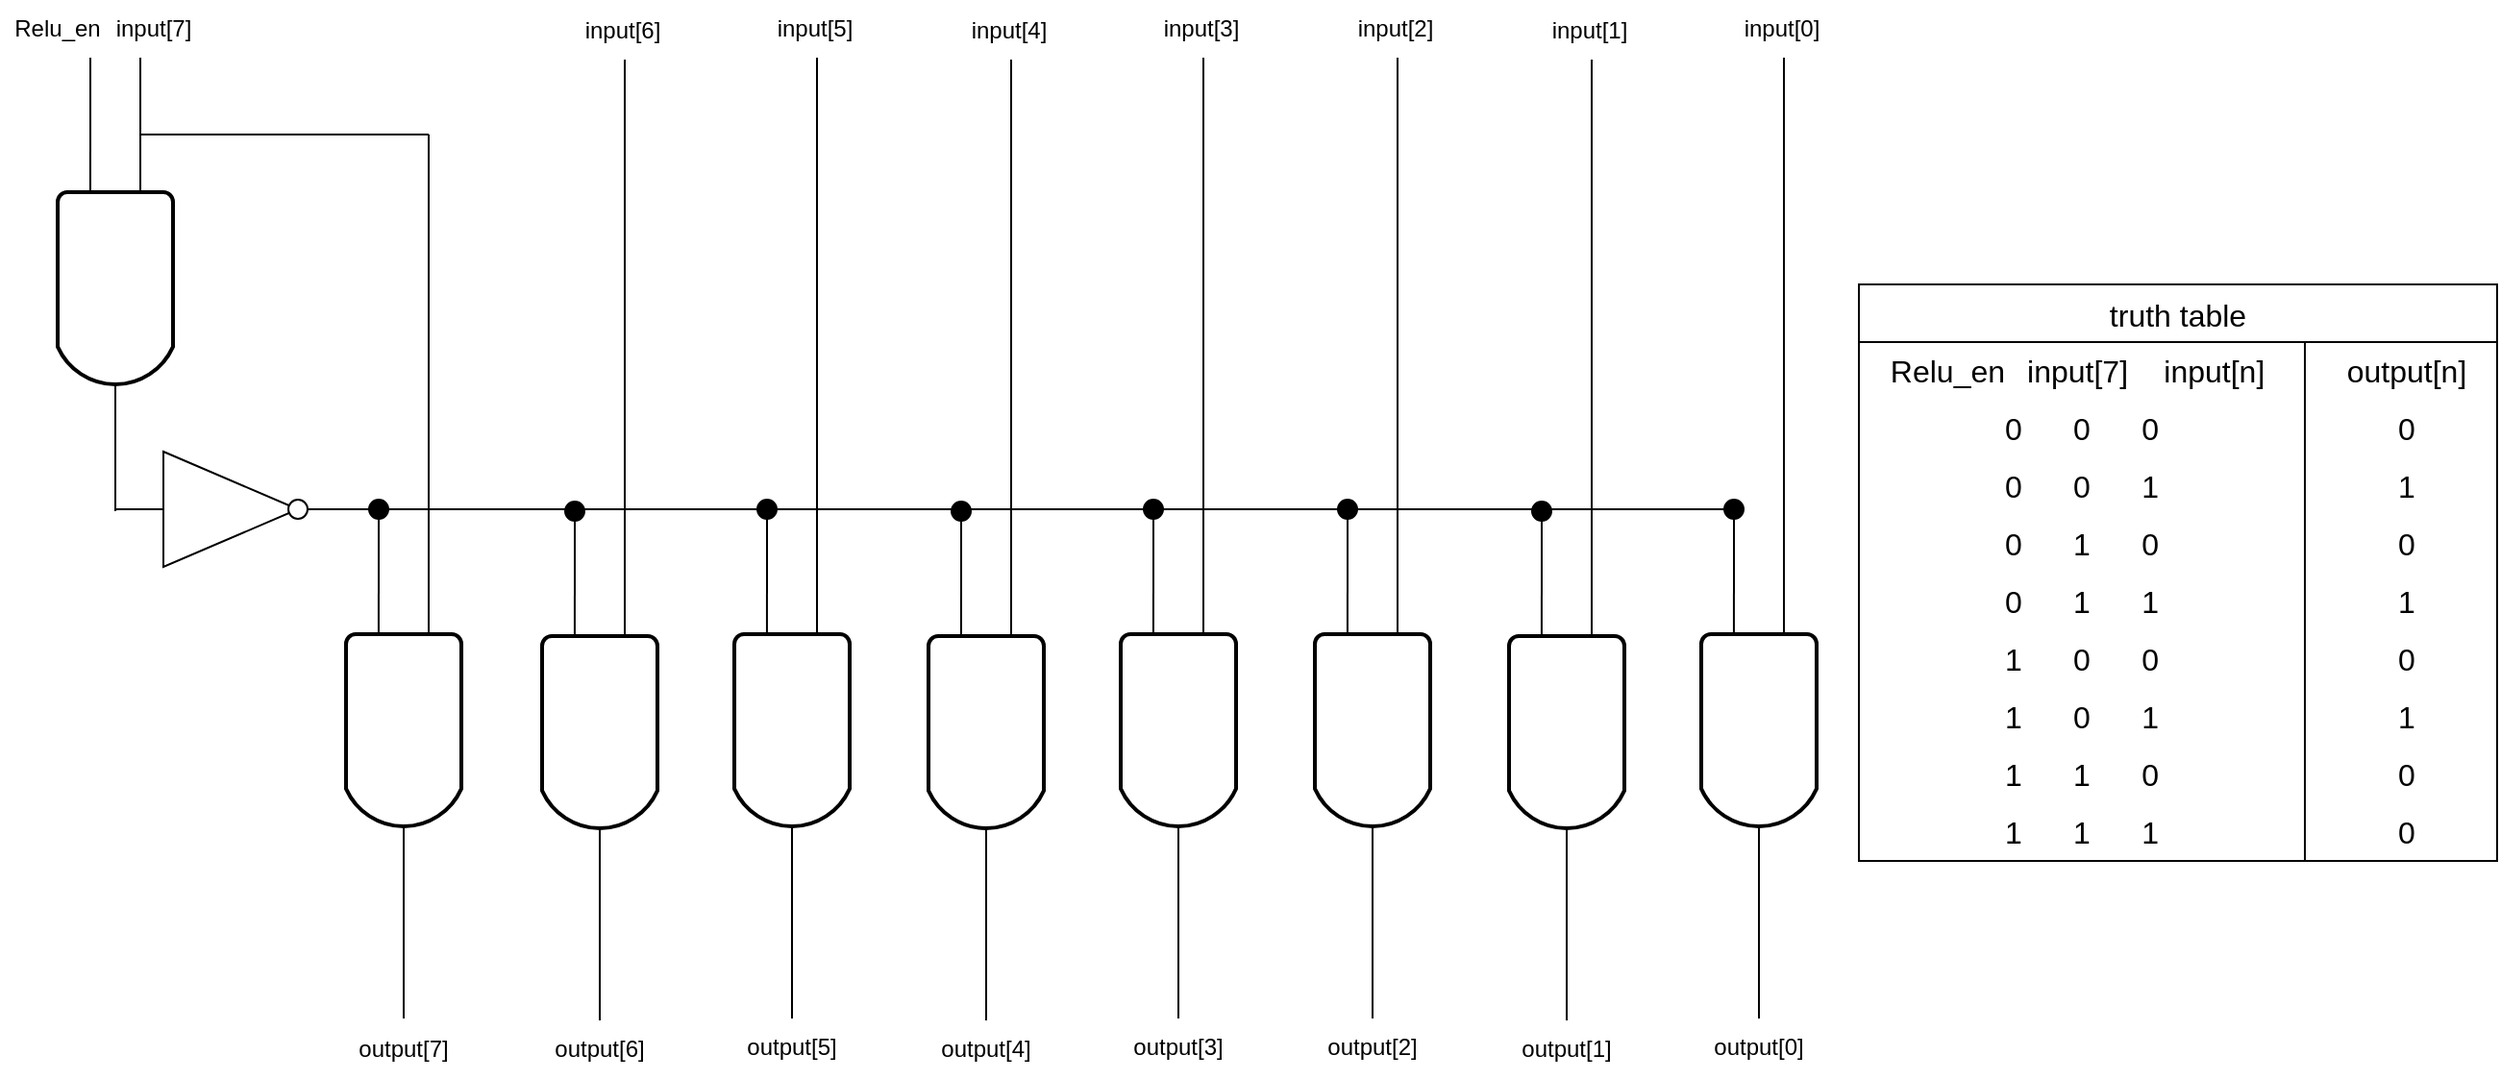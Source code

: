 <mxfile version="21.5.2" type="device">
  <diagram name="페이지-1" id="vsK-mEs-69w2OT6HwTmM">
    <mxGraphModel dx="842" dy="444" grid="0" gridSize="10" guides="1" tooltips="1" connect="1" arrows="1" fold="1" page="0" pageScale="1" pageWidth="827" pageHeight="1169" math="0" shadow="0">
      <root>
        <mxCell id="0" />
        <mxCell id="1" parent="0" />
        <mxCell id="g85fiYR9sdugYiEXPNZ6-1" value="" style="strokeWidth=2;html=1;shape=mxgraph.flowchart.delay;whiteSpace=wrap;rotation=90;align=center;" vertex="1" parent="1">
          <mxGeometry x="200" y="310" width="100" height="60" as="geometry" />
        </mxCell>
        <mxCell id="g85fiYR9sdugYiEXPNZ6-2" value="" style="endArrow=none;html=1;rounded=0;exitX=0;exitY=0.717;exitDx=0;exitDy=0;exitPerimeter=0;align=center;" edge="1" parent="1" source="g85fiYR9sdugYiEXPNZ6-1">
          <mxGeometry width="50" height="50" relative="1" as="geometry">
            <mxPoint x="390" y="360" as="sourcePoint" />
            <mxPoint x="237" y="220" as="targetPoint" />
          </mxGeometry>
        </mxCell>
        <mxCell id="g85fiYR9sdugYiEXPNZ6-3" value="" style="endArrow=none;html=1;rounded=0;exitX=0;exitY=0.717;exitDx=0;exitDy=0;exitPerimeter=0;align=center;" edge="1" parent="1">
          <mxGeometry width="50" height="50" relative="1" as="geometry">
            <mxPoint x="263" y="290" as="sourcePoint" />
            <mxPoint x="263" y="220" as="targetPoint" />
          </mxGeometry>
        </mxCell>
        <mxCell id="g85fiYR9sdugYiEXPNZ6-4" value="Relu_en" style="text;html=1;strokeColor=none;fillColor=none;align=center;verticalAlign=middle;whiteSpace=wrap;rounded=0;" vertex="1" parent="1">
          <mxGeometry x="190" y="190" width="60" height="30" as="geometry" />
        </mxCell>
        <mxCell id="g85fiYR9sdugYiEXPNZ6-5" value="input[7]" style="text;html=1;strokeColor=none;fillColor=none;align=center;verticalAlign=middle;whiteSpace=wrap;rounded=0;" vertex="1" parent="1">
          <mxGeometry x="240" y="190" width="60" height="30" as="geometry" />
        </mxCell>
        <mxCell id="g85fiYR9sdugYiEXPNZ6-7" value="" style="endArrow=none;html=1;rounded=0;entryX=1;entryY=0.5;entryDx=0;entryDy=0;entryPerimeter=0;movable=1;resizable=1;rotatable=1;deletable=1;editable=1;locked=0;connectable=1;align=center;" edge="1" parent="1" target="g85fiYR9sdugYiEXPNZ6-1">
          <mxGeometry width="50" height="50" relative="1" as="geometry">
            <mxPoint x="250" y="456" as="sourcePoint" />
            <mxPoint x="250" y="396" as="targetPoint" />
          </mxGeometry>
        </mxCell>
        <mxCell id="g85fiYR9sdugYiEXPNZ6-8" value="" style="verticalLabelPosition=bottom;verticalAlign=top;html=1;shape=mxgraph.basic.acute_triangle;dx=0.5;rotation=90;align=center;" vertex="1" parent="1">
          <mxGeometry x="280" y="420" width="60" height="70" as="geometry" />
        </mxCell>
        <mxCell id="g85fiYR9sdugYiEXPNZ6-11" value="" style="endArrow=none;html=1;rounded=0;exitX=0.5;exitY=1;exitDx=0;exitDy=0;exitPerimeter=0;align=center;" edge="1" parent="1" source="g85fiYR9sdugYiEXPNZ6-8">
          <mxGeometry width="50" height="50" relative="1" as="geometry">
            <mxPoint x="390" y="460" as="sourcePoint" />
            <mxPoint x="250" y="455" as="targetPoint" />
          </mxGeometry>
        </mxCell>
        <mxCell id="g85fiYR9sdugYiEXPNZ6-12" value="" style="ellipse;whiteSpace=wrap;html=1;aspect=fixed;align=center;" vertex="1" parent="1">
          <mxGeometry x="340" y="450" width="10" height="10" as="geometry" />
        </mxCell>
        <mxCell id="g85fiYR9sdugYiEXPNZ6-13" value="" style="endArrow=none;html=1;rounded=0;exitX=1;exitY=0.5;exitDx=0;exitDy=0;entryX=0;entryY=0.5;entryDx=0;entryDy=0;align=center;" edge="1" parent="1" source="g85fiYR9sdugYiEXPNZ6-12" target="g85fiYR9sdugYiEXPNZ6-60">
          <mxGeometry width="50" height="50" relative="1" as="geometry">
            <mxPoint x="390" y="460" as="sourcePoint" />
            <mxPoint x="810" y="455" as="targetPoint" />
          </mxGeometry>
        </mxCell>
        <mxCell id="g85fiYR9sdugYiEXPNZ6-14" value="" style="strokeWidth=2;html=1;shape=mxgraph.flowchart.delay;whiteSpace=wrap;rotation=90;align=center;" vertex="1" parent="1">
          <mxGeometry x="350" y="540" width="100" height="60" as="geometry" />
        </mxCell>
        <mxCell id="g85fiYR9sdugYiEXPNZ6-15" value="" style="endArrow=none;html=1;rounded=0;exitX=0;exitY=0.717;exitDx=0;exitDy=0;exitPerimeter=0;align=center;" edge="1" parent="1" source="g85fiYR9sdugYiEXPNZ6-14">
          <mxGeometry width="50" height="50" relative="1" as="geometry">
            <mxPoint x="540" y="590" as="sourcePoint" />
            <mxPoint x="387" y="450" as="targetPoint" />
          </mxGeometry>
        </mxCell>
        <mxCell id="g85fiYR9sdugYiEXPNZ6-16" value="" style="endArrow=none;html=1;rounded=0;exitX=0;exitY=0.717;exitDx=0;exitDy=0;exitPerimeter=0;align=center;" edge="1" parent="1">
          <mxGeometry width="50" height="50" relative="1" as="geometry">
            <mxPoint x="413" y="520" as="sourcePoint" />
            <mxPoint x="413" y="260" as="targetPoint" />
          </mxGeometry>
        </mxCell>
        <mxCell id="g85fiYR9sdugYiEXPNZ6-17" value="" style="ellipse;whiteSpace=wrap;html=1;aspect=fixed;fillColor=#000000;align=center;" vertex="1" parent="1">
          <mxGeometry x="382" y="450" width="10" height="10" as="geometry" />
        </mxCell>
        <mxCell id="g85fiYR9sdugYiEXPNZ6-18" value="" style="endArrow=none;html=1;rounded=0;exitX=1;exitY=0.5;exitDx=0;exitDy=0;exitPerimeter=0;align=center;" edge="1" parent="1" source="g85fiYR9sdugYiEXPNZ6-14">
          <mxGeometry width="50" height="50" relative="1" as="geometry">
            <mxPoint x="570" y="560" as="sourcePoint" />
            <mxPoint x="400" y="720" as="targetPoint" />
          </mxGeometry>
        </mxCell>
        <mxCell id="g85fiYR9sdugYiEXPNZ6-20" value="" style="strokeWidth=2;html=1;shape=mxgraph.flowchart.delay;whiteSpace=wrap;rotation=90;align=center;" vertex="1" parent="1">
          <mxGeometry x="452" y="541" width="100" height="60" as="geometry" />
        </mxCell>
        <mxCell id="g85fiYR9sdugYiEXPNZ6-21" value="" style="endArrow=none;html=1;rounded=0;exitX=0;exitY=0.717;exitDx=0;exitDy=0;exitPerimeter=0;align=center;" edge="1" parent="1" source="g85fiYR9sdugYiEXPNZ6-20">
          <mxGeometry width="50" height="50" relative="1" as="geometry">
            <mxPoint x="642" y="591" as="sourcePoint" />
            <mxPoint x="489" y="451" as="targetPoint" />
          </mxGeometry>
        </mxCell>
        <mxCell id="g85fiYR9sdugYiEXPNZ6-22" value="" style="endArrow=none;html=1;rounded=0;exitX=0;exitY=0.717;exitDx=0;exitDy=0;exitPerimeter=0;align=center;" edge="1" parent="1">
          <mxGeometry width="50" height="50" relative="1" as="geometry">
            <mxPoint x="515" y="521" as="sourcePoint" />
            <mxPoint x="515" y="221" as="targetPoint" />
          </mxGeometry>
        </mxCell>
        <mxCell id="g85fiYR9sdugYiEXPNZ6-23" value="" style="ellipse;whiteSpace=wrap;html=1;aspect=fixed;fillColor=#000000;align=center;" vertex="1" parent="1">
          <mxGeometry x="484" y="451" width="10" height="10" as="geometry" />
        </mxCell>
        <mxCell id="g85fiYR9sdugYiEXPNZ6-24" value="" style="endArrow=none;html=1;rounded=0;exitX=1;exitY=0.5;exitDx=0;exitDy=0;exitPerimeter=0;align=center;" edge="1" parent="1" source="g85fiYR9sdugYiEXPNZ6-20">
          <mxGeometry width="50" height="50" relative="1" as="geometry">
            <mxPoint x="672" y="561" as="sourcePoint" />
            <mxPoint x="502" y="721" as="targetPoint" />
          </mxGeometry>
        </mxCell>
        <mxCell id="g85fiYR9sdugYiEXPNZ6-25" value="input[6]" style="text;html=1;strokeColor=none;fillColor=none;align=center;verticalAlign=middle;whiteSpace=wrap;rounded=0;" vertex="1" parent="1">
          <mxGeometry x="484" y="191" width="60" height="30" as="geometry" />
        </mxCell>
        <mxCell id="g85fiYR9sdugYiEXPNZ6-26" value="" style="endArrow=none;html=1;rounded=0;align=center;" edge="1" parent="1">
          <mxGeometry width="50" height="50" relative="1" as="geometry">
            <mxPoint x="413" y="260" as="sourcePoint" />
            <mxPoint x="263" y="260" as="targetPoint" />
          </mxGeometry>
        </mxCell>
        <mxCell id="g85fiYR9sdugYiEXPNZ6-27" value="" style="strokeWidth=2;html=1;shape=mxgraph.flowchart.delay;whiteSpace=wrap;rotation=90;align=center;" vertex="1" parent="1">
          <mxGeometry x="552" y="540" width="100" height="60" as="geometry" />
        </mxCell>
        <mxCell id="g85fiYR9sdugYiEXPNZ6-28" value="" style="endArrow=none;html=1;rounded=0;exitX=0;exitY=0.717;exitDx=0;exitDy=0;exitPerimeter=0;align=center;" edge="1" parent="1" source="g85fiYR9sdugYiEXPNZ6-27">
          <mxGeometry width="50" height="50" relative="1" as="geometry">
            <mxPoint x="742" y="590" as="sourcePoint" />
            <mxPoint x="589" y="450" as="targetPoint" />
          </mxGeometry>
        </mxCell>
        <mxCell id="g85fiYR9sdugYiEXPNZ6-29" value="" style="endArrow=none;html=1;rounded=0;exitX=0;exitY=0.717;exitDx=0;exitDy=0;exitPerimeter=0;align=center;" edge="1" parent="1">
          <mxGeometry width="50" height="50" relative="1" as="geometry">
            <mxPoint x="615" y="520" as="sourcePoint" />
            <mxPoint x="615" y="220" as="targetPoint" />
          </mxGeometry>
        </mxCell>
        <mxCell id="g85fiYR9sdugYiEXPNZ6-30" value="" style="ellipse;whiteSpace=wrap;html=1;aspect=fixed;fillColor=#000000;align=center;" vertex="1" parent="1">
          <mxGeometry x="584" y="450" width="10" height="10" as="geometry" />
        </mxCell>
        <mxCell id="g85fiYR9sdugYiEXPNZ6-31" value="" style="endArrow=none;html=1;rounded=0;exitX=1;exitY=0.5;exitDx=0;exitDy=0;exitPerimeter=0;align=center;" edge="1" parent="1" source="g85fiYR9sdugYiEXPNZ6-27">
          <mxGeometry width="50" height="50" relative="1" as="geometry">
            <mxPoint x="772" y="560" as="sourcePoint" />
            <mxPoint x="602" y="720" as="targetPoint" />
          </mxGeometry>
        </mxCell>
        <mxCell id="g85fiYR9sdugYiEXPNZ6-32" value="input[5]" style="text;html=1;strokeColor=none;fillColor=none;align=center;verticalAlign=middle;whiteSpace=wrap;rounded=0;" vertex="1" parent="1">
          <mxGeometry x="584" y="190" width="60" height="30" as="geometry" />
        </mxCell>
        <mxCell id="g85fiYR9sdugYiEXPNZ6-33" value="" style="strokeWidth=2;html=1;shape=mxgraph.flowchart.delay;whiteSpace=wrap;rotation=90;align=center;" vertex="1" parent="1">
          <mxGeometry x="653" y="541" width="100" height="60" as="geometry" />
        </mxCell>
        <mxCell id="g85fiYR9sdugYiEXPNZ6-34" value="" style="endArrow=none;html=1;rounded=0;exitX=0;exitY=0.717;exitDx=0;exitDy=0;exitPerimeter=0;align=center;" edge="1" parent="1" source="g85fiYR9sdugYiEXPNZ6-33">
          <mxGeometry width="50" height="50" relative="1" as="geometry">
            <mxPoint x="843" y="591" as="sourcePoint" />
            <mxPoint x="690" y="451" as="targetPoint" />
          </mxGeometry>
        </mxCell>
        <mxCell id="g85fiYR9sdugYiEXPNZ6-35" value="" style="endArrow=none;html=1;rounded=0;exitX=0;exitY=0.717;exitDx=0;exitDy=0;exitPerimeter=0;align=center;" edge="1" parent="1">
          <mxGeometry width="50" height="50" relative="1" as="geometry">
            <mxPoint x="716" y="521" as="sourcePoint" />
            <mxPoint x="716" y="221" as="targetPoint" />
          </mxGeometry>
        </mxCell>
        <mxCell id="g85fiYR9sdugYiEXPNZ6-36" value="" style="ellipse;whiteSpace=wrap;html=1;aspect=fixed;fillColor=#000000;align=center;" vertex="1" parent="1">
          <mxGeometry x="685" y="451" width="10" height="10" as="geometry" />
        </mxCell>
        <mxCell id="g85fiYR9sdugYiEXPNZ6-37" value="" style="endArrow=none;html=1;rounded=0;exitX=1;exitY=0.5;exitDx=0;exitDy=0;exitPerimeter=0;align=center;" edge="1" parent="1" source="g85fiYR9sdugYiEXPNZ6-33">
          <mxGeometry width="50" height="50" relative="1" as="geometry">
            <mxPoint x="873" y="561" as="sourcePoint" />
            <mxPoint x="703" y="721" as="targetPoint" />
          </mxGeometry>
        </mxCell>
        <mxCell id="g85fiYR9sdugYiEXPNZ6-38" value="input[4]" style="text;html=1;strokeColor=none;fillColor=none;align=center;verticalAlign=middle;whiteSpace=wrap;rounded=0;" vertex="1" parent="1">
          <mxGeometry x="685" y="191" width="60" height="30" as="geometry" />
        </mxCell>
        <mxCell id="g85fiYR9sdugYiEXPNZ6-39" value="" style="strokeWidth=2;html=1;shape=mxgraph.flowchart.delay;whiteSpace=wrap;rotation=90;align=center;" vertex="1" parent="1">
          <mxGeometry x="753" y="540" width="100" height="60" as="geometry" />
        </mxCell>
        <mxCell id="g85fiYR9sdugYiEXPNZ6-40" value="" style="endArrow=none;html=1;rounded=0;exitX=0;exitY=0.717;exitDx=0;exitDy=0;exitPerimeter=0;align=center;" edge="1" parent="1" source="g85fiYR9sdugYiEXPNZ6-39">
          <mxGeometry width="50" height="50" relative="1" as="geometry">
            <mxPoint x="943" y="590" as="sourcePoint" />
            <mxPoint x="790" y="450" as="targetPoint" />
          </mxGeometry>
        </mxCell>
        <mxCell id="g85fiYR9sdugYiEXPNZ6-41" value="" style="endArrow=none;html=1;rounded=0;exitX=0;exitY=0.717;exitDx=0;exitDy=0;exitPerimeter=0;align=center;" edge="1" parent="1">
          <mxGeometry width="50" height="50" relative="1" as="geometry">
            <mxPoint x="816" y="520" as="sourcePoint" />
            <mxPoint x="816" y="220" as="targetPoint" />
          </mxGeometry>
        </mxCell>
        <mxCell id="g85fiYR9sdugYiEXPNZ6-42" value="" style="ellipse;whiteSpace=wrap;html=1;aspect=fixed;fillColor=#000000;align=center;" vertex="1" parent="1">
          <mxGeometry x="785" y="450" width="10" height="10" as="geometry" />
        </mxCell>
        <mxCell id="g85fiYR9sdugYiEXPNZ6-43" value="" style="endArrow=none;html=1;rounded=0;exitX=1;exitY=0.5;exitDx=0;exitDy=0;exitPerimeter=0;align=center;" edge="1" parent="1" source="g85fiYR9sdugYiEXPNZ6-39">
          <mxGeometry width="50" height="50" relative="1" as="geometry">
            <mxPoint x="973" y="560" as="sourcePoint" />
            <mxPoint x="803" y="720" as="targetPoint" />
          </mxGeometry>
        </mxCell>
        <mxCell id="g85fiYR9sdugYiEXPNZ6-44" value="input[3]" style="text;html=1;strokeColor=none;fillColor=none;align=center;verticalAlign=middle;whiteSpace=wrap;rounded=0;" vertex="1" parent="1">
          <mxGeometry x="785" y="190" width="60" height="30" as="geometry" />
        </mxCell>
        <mxCell id="g85fiYR9sdugYiEXPNZ6-45" value="" style="strokeWidth=2;html=1;shape=mxgraph.flowchart.delay;whiteSpace=wrap;rotation=90;align=center;" vertex="1" parent="1">
          <mxGeometry x="854" y="540" width="100" height="60" as="geometry" />
        </mxCell>
        <mxCell id="g85fiYR9sdugYiEXPNZ6-46" value="" style="endArrow=none;html=1;rounded=0;exitX=0;exitY=0.717;exitDx=0;exitDy=0;exitPerimeter=0;align=center;" edge="1" parent="1" source="g85fiYR9sdugYiEXPNZ6-45">
          <mxGeometry width="50" height="50" relative="1" as="geometry">
            <mxPoint x="1044" y="590" as="sourcePoint" />
            <mxPoint x="891" y="450" as="targetPoint" />
          </mxGeometry>
        </mxCell>
        <mxCell id="g85fiYR9sdugYiEXPNZ6-47" value="" style="endArrow=none;html=1;rounded=0;exitX=0;exitY=0.717;exitDx=0;exitDy=0;exitPerimeter=0;align=center;" edge="1" parent="1">
          <mxGeometry width="50" height="50" relative="1" as="geometry">
            <mxPoint x="917" y="520" as="sourcePoint" />
            <mxPoint x="917" y="220" as="targetPoint" />
          </mxGeometry>
        </mxCell>
        <mxCell id="g85fiYR9sdugYiEXPNZ6-48" value="" style="ellipse;whiteSpace=wrap;html=1;aspect=fixed;fillColor=#000000;align=center;" vertex="1" parent="1">
          <mxGeometry x="886" y="450" width="10" height="10" as="geometry" />
        </mxCell>
        <mxCell id="g85fiYR9sdugYiEXPNZ6-49" value="" style="endArrow=none;html=1;rounded=0;exitX=1;exitY=0.5;exitDx=0;exitDy=0;exitPerimeter=0;align=center;" edge="1" parent="1" source="g85fiYR9sdugYiEXPNZ6-45">
          <mxGeometry width="50" height="50" relative="1" as="geometry">
            <mxPoint x="1074" y="560" as="sourcePoint" />
            <mxPoint x="904" y="720" as="targetPoint" />
          </mxGeometry>
        </mxCell>
        <mxCell id="g85fiYR9sdugYiEXPNZ6-50" value="input[2]" style="text;html=1;strokeColor=none;fillColor=none;align=center;verticalAlign=middle;whiteSpace=wrap;rounded=0;" vertex="1" parent="1">
          <mxGeometry x="886" y="190" width="60" height="30" as="geometry" />
        </mxCell>
        <mxCell id="g85fiYR9sdugYiEXPNZ6-51" value="" style="strokeWidth=2;html=1;shape=mxgraph.flowchart.delay;whiteSpace=wrap;rotation=90;align=center;" vertex="1" parent="1">
          <mxGeometry x="955" y="541" width="100" height="60" as="geometry" />
        </mxCell>
        <mxCell id="g85fiYR9sdugYiEXPNZ6-52" value="" style="endArrow=none;html=1;rounded=0;exitX=0;exitY=0.717;exitDx=0;exitDy=0;exitPerimeter=0;align=center;" edge="1" parent="1" source="g85fiYR9sdugYiEXPNZ6-51">
          <mxGeometry width="50" height="50" relative="1" as="geometry">
            <mxPoint x="1145" y="591" as="sourcePoint" />
            <mxPoint x="992" y="451" as="targetPoint" />
          </mxGeometry>
        </mxCell>
        <mxCell id="g85fiYR9sdugYiEXPNZ6-53" value="" style="endArrow=none;html=1;rounded=0;exitX=0;exitY=0.717;exitDx=0;exitDy=0;exitPerimeter=0;align=center;" edge="1" parent="1">
          <mxGeometry width="50" height="50" relative="1" as="geometry">
            <mxPoint x="1018" y="521" as="sourcePoint" />
            <mxPoint x="1018" y="221" as="targetPoint" />
          </mxGeometry>
        </mxCell>
        <mxCell id="g85fiYR9sdugYiEXPNZ6-54" value="" style="ellipse;whiteSpace=wrap;html=1;aspect=fixed;fillColor=#000000;align=center;" vertex="1" parent="1">
          <mxGeometry x="987" y="451" width="10" height="10" as="geometry" />
        </mxCell>
        <mxCell id="g85fiYR9sdugYiEXPNZ6-55" value="" style="endArrow=none;html=1;rounded=0;exitX=1;exitY=0.5;exitDx=0;exitDy=0;exitPerimeter=0;align=center;" edge="1" parent="1" source="g85fiYR9sdugYiEXPNZ6-51">
          <mxGeometry width="50" height="50" relative="1" as="geometry">
            <mxPoint x="1175" y="561" as="sourcePoint" />
            <mxPoint x="1005" y="721" as="targetPoint" />
          </mxGeometry>
        </mxCell>
        <mxCell id="g85fiYR9sdugYiEXPNZ6-56" value="input[1]" style="text;html=1;strokeColor=none;fillColor=none;align=center;verticalAlign=middle;whiteSpace=wrap;rounded=0;" vertex="1" parent="1">
          <mxGeometry x="987" y="191" width="60" height="30" as="geometry" />
        </mxCell>
        <mxCell id="g85fiYR9sdugYiEXPNZ6-57" value="" style="strokeWidth=2;html=1;shape=mxgraph.flowchart.delay;whiteSpace=wrap;rotation=90;align=center;" vertex="1" parent="1">
          <mxGeometry x="1055" y="540" width="100" height="60" as="geometry" />
        </mxCell>
        <mxCell id="g85fiYR9sdugYiEXPNZ6-58" value="" style="endArrow=none;html=1;rounded=0;exitX=0;exitY=0.717;exitDx=0;exitDy=0;exitPerimeter=0;align=center;" edge="1" parent="1" source="g85fiYR9sdugYiEXPNZ6-57">
          <mxGeometry width="50" height="50" relative="1" as="geometry">
            <mxPoint x="1245" y="590" as="sourcePoint" />
            <mxPoint x="1092" y="450" as="targetPoint" />
          </mxGeometry>
        </mxCell>
        <mxCell id="g85fiYR9sdugYiEXPNZ6-59" value="" style="endArrow=none;html=1;rounded=0;exitX=0;exitY=0.717;exitDx=0;exitDy=0;exitPerimeter=0;align=center;" edge="1" parent="1">
          <mxGeometry width="50" height="50" relative="1" as="geometry">
            <mxPoint x="1118" y="520" as="sourcePoint" />
            <mxPoint x="1118" y="220" as="targetPoint" />
          </mxGeometry>
        </mxCell>
        <mxCell id="g85fiYR9sdugYiEXPNZ6-60" value="" style="ellipse;whiteSpace=wrap;html=1;aspect=fixed;fillColor=#000000;align=center;" vertex="1" parent="1">
          <mxGeometry x="1087" y="450" width="10" height="10" as="geometry" />
        </mxCell>
        <mxCell id="g85fiYR9sdugYiEXPNZ6-61" value="" style="endArrow=none;html=1;rounded=0;exitX=1;exitY=0.5;exitDx=0;exitDy=0;exitPerimeter=0;align=center;" edge="1" parent="1" source="g85fiYR9sdugYiEXPNZ6-57">
          <mxGeometry width="50" height="50" relative="1" as="geometry">
            <mxPoint x="1275" y="560" as="sourcePoint" />
            <mxPoint x="1105" y="720" as="targetPoint" />
          </mxGeometry>
        </mxCell>
        <mxCell id="g85fiYR9sdugYiEXPNZ6-62" value="input[0]" style="text;html=1;strokeColor=none;fillColor=none;align=center;verticalAlign=middle;whiteSpace=wrap;rounded=0;" vertex="1" parent="1">
          <mxGeometry x="1087" y="190" width="60" height="30" as="geometry" />
        </mxCell>
        <mxCell id="g85fiYR9sdugYiEXPNZ6-63" value="output[6]" style="text;html=1;strokeColor=none;fillColor=none;align=center;verticalAlign=middle;whiteSpace=wrap;rounded=0;" vertex="1" parent="1">
          <mxGeometry x="471.5" y="721" width="60" height="30" as="geometry" />
        </mxCell>
        <mxCell id="g85fiYR9sdugYiEXPNZ6-64" value="output[5]" style="text;html=1;strokeColor=none;fillColor=none;align=center;verticalAlign=middle;whiteSpace=wrap;rounded=0;" vertex="1" parent="1">
          <mxGeometry x="571.5" y="720" width="60" height="30" as="geometry" />
        </mxCell>
        <mxCell id="g85fiYR9sdugYiEXPNZ6-65" value="output[4]" style="text;html=1;strokeColor=none;fillColor=none;align=center;verticalAlign=middle;whiteSpace=wrap;rounded=0;" vertex="1" parent="1">
          <mxGeometry x="672.5" y="721" width="60" height="30" as="geometry" />
        </mxCell>
        <mxCell id="g85fiYR9sdugYiEXPNZ6-66" value="output[3]" style="text;html=1;strokeColor=none;fillColor=none;align=center;verticalAlign=middle;whiteSpace=wrap;rounded=0;" vertex="1" parent="1">
          <mxGeometry x="772.5" y="720" width="60" height="30" as="geometry" />
        </mxCell>
        <mxCell id="g85fiYR9sdugYiEXPNZ6-67" value="output[2]" style="text;html=1;strokeColor=none;fillColor=none;align=center;verticalAlign=middle;whiteSpace=wrap;rounded=0;" vertex="1" parent="1">
          <mxGeometry x="873.5" y="720" width="60" height="30" as="geometry" />
        </mxCell>
        <mxCell id="g85fiYR9sdugYiEXPNZ6-68" value="output[1]" style="text;html=1;strokeColor=none;fillColor=none;align=center;verticalAlign=middle;whiteSpace=wrap;rounded=0;" vertex="1" parent="1">
          <mxGeometry x="974.5" y="721" width="60" height="30" as="geometry" />
        </mxCell>
        <mxCell id="g85fiYR9sdugYiEXPNZ6-69" value="output[0]" style="text;html=1;strokeColor=none;fillColor=none;align=center;verticalAlign=middle;whiteSpace=wrap;rounded=0;" vertex="1" parent="1">
          <mxGeometry x="1074.5" y="720" width="60" height="30" as="geometry" />
        </mxCell>
        <mxCell id="g85fiYR9sdugYiEXPNZ6-70" value="output[7]" style="text;html=1;strokeColor=none;fillColor=none;align=center;verticalAlign=middle;whiteSpace=wrap;rounded=0;" vertex="1" parent="1">
          <mxGeometry x="369.5" y="721" width="60" height="30" as="geometry" />
        </mxCell>
        <mxCell id="g85fiYR9sdugYiEXPNZ6-71" value="truth table" style="shape=table;startSize=30;container=1;collapsible=0;childLayout=tableLayout;fixedRows=1;rowLines=0;fontStyle=0;strokeColor=default;fontSize=16;align=center;" vertex="1" parent="1">
          <mxGeometry x="1157" y="338" width="332" height="300" as="geometry" />
        </mxCell>
        <mxCell id="g85fiYR9sdugYiEXPNZ6-72" value="" style="shape=tableRow;horizontal=0;startSize=0;swimlaneHead=0;swimlaneBody=0;top=0;left=0;bottom=0;right=0;collapsible=0;dropTarget=0;fillColor=none;points=[[0,0.5],[1,0.5]];portConstraint=eastwest;strokeColor=inherit;fontSize=16;align=center;" vertex="1" parent="g85fiYR9sdugYiEXPNZ6-71">
          <mxGeometry y="30" width="332" height="30" as="geometry" />
        </mxCell>
        <mxCell id="g85fiYR9sdugYiEXPNZ6-73" value="Relu_en&lt;span style=&quot;white-space: pre;&quot;&gt;&#x9;&lt;/span&gt;input[7]&lt;span style=&quot;white-space: pre;&quot;&gt;&#x9;&lt;/span&gt;input[n]&amp;nbsp;" style="shape=partialRectangle;html=1;whiteSpace=wrap;connectable=0;fillColor=none;top=0;left=0;bottom=0;right=0;overflow=hidden;pointerEvents=1;strokeColor=default;fontSize=16;align=center;" vertex="1" parent="g85fiYR9sdugYiEXPNZ6-72">
          <mxGeometry width="232" height="30" as="geometry">
            <mxRectangle width="232" height="30" as="alternateBounds" />
          </mxGeometry>
        </mxCell>
        <mxCell id="g85fiYR9sdugYiEXPNZ6-74" value="output[n]" style="shape=partialRectangle;html=1;whiteSpace=wrap;connectable=0;fillColor=none;top=0;left=0;bottom=0;right=0;align=center;spacingLeft=6;overflow=hidden;strokeColor=inherit;fontSize=16;" vertex="1" parent="g85fiYR9sdugYiEXPNZ6-72">
          <mxGeometry x="232" width="100" height="30" as="geometry">
            <mxRectangle width="100" height="30" as="alternateBounds" />
          </mxGeometry>
        </mxCell>
        <mxCell id="g85fiYR9sdugYiEXPNZ6-75" value="" style="shape=tableRow;horizontal=0;startSize=0;swimlaneHead=0;swimlaneBody=0;top=0;left=0;bottom=0;right=0;collapsible=0;dropTarget=0;fillColor=none;points=[[0,0.5],[1,0.5]];portConstraint=eastwest;strokeColor=inherit;fontSize=16;align=center;" vertex="1" parent="g85fiYR9sdugYiEXPNZ6-71">
          <mxGeometry y="60" width="332" height="30" as="geometry" />
        </mxCell>
        <mxCell id="g85fiYR9sdugYiEXPNZ6-76" value="0&lt;span style=&quot;white-space: pre;&quot;&gt;&#x9;&lt;/span&gt;0&lt;span style=&quot;white-space: pre;&quot;&gt;&#x9;&lt;/span&gt;0" style="shape=partialRectangle;html=1;whiteSpace=wrap;connectable=0;fillColor=none;top=0;left=0;bottom=0;right=0;overflow=hidden;strokeColor=inherit;fontSize=16;align=center;" vertex="1" parent="g85fiYR9sdugYiEXPNZ6-75">
          <mxGeometry width="232" height="30" as="geometry">
            <mxRectangle width="232" height="30" as="alternateBounds" />
          </mxGeometry>
        </mxCell>
        <mxCell id="g85fiYR9sdugYiEXPNZ6-77" value="0" style="shape=partialRectangle;html=1;whiteSpace=wrap;connectable=0;fillColor=none;top=0;left=0;bottom=0;right=0;align=center;spacingLeft=6;overflow=hidden;strokeColor=inherit;fontSize=16;" vertex="1" parent="g85fiYR9sdugYiEXPNZ6-75">
          <mxGeometry x="232" width="100" height="30" as="geometry">
            <mxRectangle width="100" height="30" as="alternateBounds" />
          </mxGeometry>
        </mxCell>
        <mxCell id="g85fiYR9sdugYiEXPNZ6-78" value="" style="shape=tableRow;horizontal=0;startSize=0;swimlaneHead=0;swimlaneBody=0;top=0;left=0;bottom=0;right=0;collapsible=0;dropTarget=0;fillColor=none;points=[[0,0.5],[1,0.5]];portConstraint=eastwest;strokeColor=inherit;fontSize=16;align=center;" vertex="1" parent="g85fiYR9sdugYiEXPNZ6-71">
          <mxGeometry y="90" width="332" height="30" as="geometry" />
        </mxCell>
        <mxCell id="g85fiYR9sdugYiEXPNZ6-79" value="0&lt;span style=&quot;white-space: pre;&quot;&gt;&#x9;&lt;/span&gt;0&lt;span style=&quot;white-space: pre;&quot;&gt;&#x9;&lt;/span&gt;1" style="shape=partialRectangle;html=1;whiteSpace=wrap;connectable=0;fillColor=none;top=0;left=0;bottom=0;right=0;overflow=hidden;strokeColor=inherit;fontSize=16;align=center;" vertex="1" parent="g85fiYR9sdugYiEXPNZ6-78">
          <mxGeometry width="232" height="30" as="geometry">
            <mxRectangle width="232" height="30" as="alternateBounds" />
          </mxGeometry>
        </mxCell>
        <mxCell id="g85fiYR9sdugYiEXPNZ6-80" value="1" style="shape=partialRectangle;html=1;whiteSpace=wrap;connectable=0;fillColor=none;top=0;left=0;bottom=0;right=0;align=center;spacingLeft=6;overflow=hidden;strokeColor=inherit;fontSize=16;" vertex="1" parent="g85fiYR9sdugYiEXPNZ6-78">
          <mxGeometry x="232" width="100" height="30" as="geometry">
            <mxRectangle width="100" height="30" as="alternateBounds" />
          </mxGeometry>
        </mxCell>
        <mxCell id="g85fiYR9sdugYiEXPNZ6-81" style="shape=tableRow;horizontal=0;startSize=0;swimlaneHead=0;swimlaneBody=0;top=0;left=0;bottom=0;right=0;collapsible=0;dropTarget=0;fillColor=none;points=[[0,0.5],[1,0.5]];portConstraint=eastwest;strokeColor=inherit;fontSize=16;align=center;" vertex="1" parent="g85fiYR9sdugYiEXPNZ6-71">
          <mxGeometry y="120" width="332" height="30" as="geometry" />
        </mxCell>
        <mxCell id="g85fiYR9sdugYiEXPNZ6-82" value="0&lt;span style=&quot;white-space: pre;&quot;&gt;&#x9;&lt;/span&gt;1&lt;span style=&quot;white-space: pre;&quot;&gt;&#x9;&lt;/span&gt;0" style="shape=partialRectangle;html=1;whiteSpace=wrap;connectable=0;fillColor=none;top=0;left=0;bottom=0;right=0;overflow=hidden;strokeColor=inherit;fontSize=16;align=center;" vertex="1" parent="g85fiYR9sdugYiEXPNZ6-81">
          <mxGeometry width="232" height="30" as="geometry">
            <mxRectangle width="232" height="30" as="alternateBounds" />
          </mxGeometry>
        </mxCell>
        <mxCell id="g85fiYR9sdugYiEXPNZ6-83" value="0" style="shape=partialRectangle;html=1;whiteSpace=wrap;connectable=0;fillColor=none;top=0;left=0;bottom=0;right=0;align=center;spacingLeft=6;overflow=hidden;strokeColor=inherit;fontSize=16;" vertex="1" parent="g85fiYR9sdugYiEXPNZ6-81">
          <mxGeometry x="232" width="100" height="30" as="geometry">
            <mxRectangle width="100" height="30" as="alternateBounds" />
          </mxGeometry>
        </mxCell>
        <mxCell id="g85fiYR9sdugYiEXPNZ6-84" style="shape=tableRow;horizontal=0;startSize=0;swimlaneHead=0;swimlaneBody=0;top=0;left=0;bottom=0;right=0;collapsible=0;dropTarget=0;fillColor=none;points=[[0,0.5],[1,0.5]];portConstraint=eastwest;strokeColor=inherit;fontSize=16;align=center;" vertex="1" parent="g85fiYR9sdugYiEXPNZ6-71">
          <mxGeometry y="150" width="332" height="30" as="geometry" />
        </mxCell>
        <mxCell id="g85fiYR9sdugYiEXPNZ6-85" value="0&lt;span style=&quot;white-space: pre;&quot;&gt;&#x9;&lt;/span&gt;1&lt;span style=&quot;white-space: pre;&quot;&gt;&#x9;&lt;/span&gt;1" style="shape=partialRectangle;html=1;whiteSpace=wrap;connectable=0;fillColor=none;top=0;left=0;bottom=0;right=0;overflow=hidden;strokeColor=inherit;fontSize=16;align=center;" vertex="1" parent="g85fiYR9sdugYiEXPNZ6-84">
          <mxGeometry width="232" height="30" as="geometry">
            <mxRectangle width="232" height="30" as="alternateBounds" />
          </mxGeometry>
        </mxCell>
        <mxCell id="g85fiYR9sdugYiEXPNZ6-86" value="1" style="shape=partialRectangle;html=1;whiteSpace=wrap;connectable=0;fillColor=none;top=0;left=0;bottom=0;right=0;align=center;spacingLeft=6;overflow=hidden;strokeColor=inherit;fontSize=16;" vertex="1" parent="g85fiYR9sdugYiEXPNZ6-84">
          <mxGeometry x="232" width="100" height="30" as="geometry">
            <mxRectangle width="100" height="30" as="alternateBounds" />
          </mxGeometry>
        </mxCell>
        <mxCell id="g85fiYR9sdugYiEXPNZ6-87" style="shape=tableRow;horizontal=0;startSize=0;swimlaneHead=0;swimlaneBody=0;top=0;left=0;bottom=0;right=0;collapsible=0;dropTarget=0;fillColor=none;points=[[0,0.5],[1,0.5]];portConstraint=eastwest;strokeColor=inherit;fontSize=16;align=center;" vertex="1" parent="g85fiYR9sdugYiEXPNZ6-71">
          <mxGeometry y="180" width="332" height="30" as="geometry" />
        </mxCell>
        <mxCell id="g85fiYR9sdugYiEXPNZ6-88" value="1&lt;span style=&quot;white-space: pre;&quot;&gt;&#x9;&lt;/span&gt;0&lt;span style=&quot;white-space: pre;&quot;&gt;&#x9;&lt;/span&gt;0" style="shape=partialRectangle;html=1;whiteSpace=wrap;connectable=0;fillColor=none;top=0;left=0;bottom=0;right=0;overflow=hidden;strokeColor=inherit;fontSize=16;align=center;" vertex="1" parent="g85fiYR9sdugYiEXPNZ6-87">
          <mxGeometry width="232" height="30" as="geometry">
            <mxRectangle width="232" height="30" as="alternateBounds" />
          </mxGeometry>
        </mxCell>
        <mxCell id="g85fiYR9sdugYiEXPNZ6-89" value="0" style="shape=partialRectangle;html=1;whiteSpace=wrap;connectable=0;fillColor=none;top=0;left=0;bottom=0;right=0;align=center;spacingLeft=6;overflow=hidden;strokeColor=inherit;fontSize=16;" vertex="1" parent="g85fiYR9sdugYiEXPNZ6-87">
          <mxGeometry x="232" width="100" height="30" as="geometry">
            <mxRectangle width="100" height="30" as="alternateBounds" />
          </mxGeometry>
        </mxCell>
        <mxCell id="g85fiYR9sdugYiEXPNZ6-90" style="shape=tableRow;horizontal=0;startSize=0;swimlaneHead=0;swimlaneBody=0;top=0;left=0;bottom=0;right=0;collapsible=0;dropTarget=0;fillColor=none;points=[[0,0.5],[1,0.5]];portConstraint=eastwest;strokeColor=inherit;fontSize=16;align=center;" vertex="1" parent="g85fiYR9sdugYiEXPNZ6-71">
          <mxGeometry y="210" width="332" height="30" as="geometry" />
        </mxCell>
        <mxCell id="g85fiYR9sdugYiEXPNZ6-91" value="1&lt;span style=&quot;white-space: pre;&quot;&gt;&#x9;&lt;/span&gt;0&lt;span style=&quot;white-space: pre;&quot;&gt;&#x9;&lt;/span&gt;1" style="shape=partialRectangle;html=1;whiteSpace=wrap;connectable=0;fillColor=none;top=0;left=0;bottom=0;right=0;overflow=hidden;strokeColor=inherit;fontSize=16;align=center;" vertex="1" parent="g85fiYR9sdugYiEXPNZ6-90">
          <mxGeometry width="232" height="30" as="geometry">
            <mxRectangle width="232" height="30" as="alternateBounds" />
          </mxGeometry>
        </mxCell>
        <mxCell id="g85fiYR9sdugYiEXPNZ6-92" value="1" style="shape=partialRectangle;html=1;whiteSpace=wrap;connectable=0;fillColor=none;top=0;left=0;bottom=0;right=0;align=center;spacingLeft=6;overflow=hidden;strokeColor=inherit;fontSize=16;" vertex="1" parent="g85fiYR9sdugYiEXPNZ6-90">
          <mxGeometry x="232" width="100" height="30" as="geometry">
            <mxRectangle width="100" height="30" as="alternateBounds" />
          </mxGeometry>
        </mxCell>
        <mxCell id="g85fiYR9sdugYiEXPNZ6-93" style="shape=tableRow;horizontal=0;startSize=0;swimlaneHead=0;swimlaneBody=0;top=0;left=0;bottom=0;right=0;collapsible=0;dropTarget=0;fillColor=none;points=[[0,0.5],[1,0.5]];portConstraint=eastwest;strokeColor=inherit;fontSize=16;align=center;" vertex="1" parent="g85fiYR9sdugYiEXPNZ6-71">
          <mxGeometry y="240" width="332" height="30" as="geometry" />
        </mxCell>
        <mxCell id="g85fiYR9sdugYiEXPNZ6-94" value="1&lt;span style=&quot;white-space: pre;&quot;&gt;&#x9;&lt;/span&gt;1&lt;span style=&quot;white-space: pre;&quot;&gt;&#x9;&lt;/span&gt;0" style="shape=partialRectangle;html=1;whiteSpace=wrap;connectable=0;fillColor=none;top=0;left=0;bottom=0;right=0;overflow=hidden;strokeColor=inherit;fontSize=16;align=center;" vertex="1" parent="g85fiYR9sdugYiEXPNZ6-93">
          <mxGeometry width="232" height="30" as="geometry">
            <mxRectangle width="232" height="30" as="alternateBounds" />
          </mxGeometry>
        </mxCell>
        <mxCell id="g85fiYR9sdugYiEXPNZ6-95" value="0" style="shape=partialRectangle;html=1;whiteSpace=wrap;connectable=0;fillColor=none;top=0;left=0;bottom=0;right=0;align=center;spacingLeft=6;overflow=hidden;strokeColor=inherit;fontSize=16;" vertex="1" parent="g85fiYR9sdugYiEXPNZ6-93">
          <mxGeometry x="232" width="100" height="30" as="geometry">
            <mxRectangle width="100" height="30" as="alternateBounds" />
          </mxGeometry>
        </mxCell>
        <mxCell id="g85fiYR9sdugYiEXPNZ6-96" style="shape=tableRow;horizontal=0;startSize=0;swimlaneHead=0;swimlaneBody=0;top=0;left=0;bottom=0;right=0;collapsible=0;dropTarget=0;fillColor=none;points=[[0,0.5],[1,0.5]];portConstraint=eastwest;strokeColor=inherit;fontSize=16;align=center;" vertex="1" parent="g85fiYR9sdugYiEXPNZ6-71">
          <mxGeometry y="270" width="332" height="30" as="geometry" />
        </mxCell>
        <mxCell id="g85fiYR9sdugYiEXPNZ6-97" value="1&lt;span style=&quot;white-space: pre;&quot;&gt;&#x9;&lt;/span&gt;1&lt;span style=&quot;white-space: pre;&quot;&gt;&#x9;&lt;/span&gt;1" style="shape=partialRectangle;html=1;whiteSpace=wrap;connectable=0;fillColor=none;top=0;left=0;bottom=0;right=0;overflow=hidden;strokeColor=inherit;fontSize=16;align=center;" vertex="1" parent="g85fiYR9sdugYiEXPNZ6-96">
          <mxGeometry width="232" height="30" as="geometry">
            <mxRectangle width="232" height="30" as="alternateBounds" />
          </mxGeometry>
        </mxCell>
        <mxCell id="g85fiYR9sdugYiEXPNZ6-98" value="0" style="shape=partialRectangle;html=1;whiteSpace=wrap;connectable=0;fillColor=none;top=0;left=0;bottom=0;right=0;align=center;spacingLeft=6;overflow=hidden;strokeColor=inherit;fontSize=16;" vertex="1" parent="g85fiYR9sdugYiEXPNZ6-96">
          <mxGeometry x="232" width="100" height="30" as="geometry">
            <mxRectangle width="100" height="30" as="alternateBounds" />
          </mxGeometry>
        </mxCell>
      </root>
    </mxGraphModel>
  </diagram>
</mxfile>
